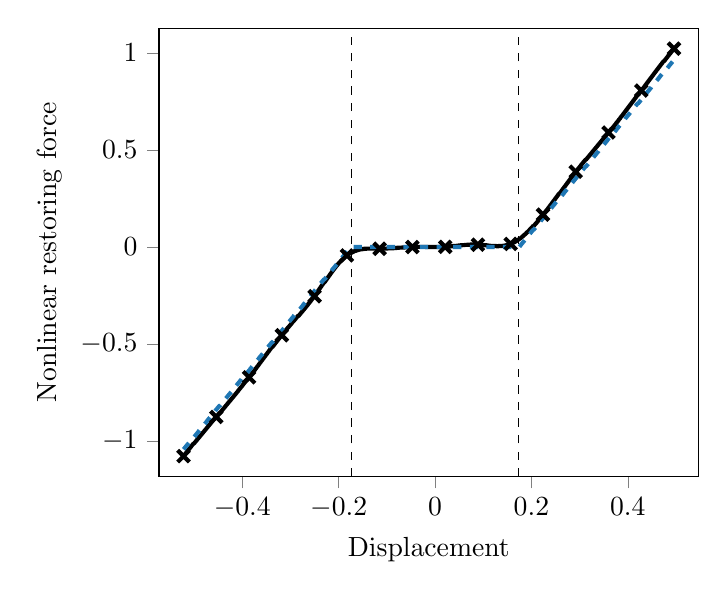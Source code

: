 % This file was created by matplotlib2tikz v0.6.14.
\begin{tikzpicture}

\definecolor{color0}{rgb}{0.122,0.467,0.706}

\begin{axis}[
xlabel={Displacement},
ylabel={Nonlinear restoring force},
xmin=-0.573, xmax=0.547,
ymin=-1.182, ymax=1.127,
xtick={-0.6,-0.4,-0.2,0,0.2,0.4,0.6},
%xticklabels={,−0.4,−0.2,0.0,0.2,0.4,},
ytick={-1.5,-1,-0.5,0,0.5,1,1.5},
minor xtick={},
minor ytick={},
tick align=outside,
tick pos=left,
x grid style={white!69.02!black},
y grid style={white!69.02!black}
]

\path [draw=black, dashed, fill opacity=0] (axis cs:-0.174,-1.182)
--(axis cs:-0.174,1.127);

\path [draw=black, dashed, fill opacity=0] (axis cs:0.174,-1.182)
--(axis cs:0.174,1.127);

\addplot [line width=1.5pt, black, forget plot]
table {%
-0.522 -1.077
-0.521 -1.073
-0.52 -1.07
-0.519 -1.067
-0.518 -1.064
-0.517 -1.061
-0.516 -1.058
-0.515 -1.054
-0.514 -1.051
-0.513 -1.048
-0.512 -1.045
-0.511 -1.042
-0.51 -1.039
-0.509 -1.036
-0.508 -1.033
-0.507 -1.03
-0.506 -1.026
-0.505 -1.023
-0.504 -1.02
-0.503 -1.017
-0.502 -1.014
-0.5 -1.011
-0.499 -1.008
-0.498 -1.005
-0.497 -1.002
-0.496 -0.999
-0.495 -0.996
-0.494 -0.993
-0.493 -0.99
-0.492 -0.987
-0.491 -0.984
-0.49 -0.981
-0.489 -0.978
-0.488 -0.975
-0.487 -0.972
-0.486 -0.969
-0.485 -0.966
-0.484 -0.963
-0.483 -0.96
-0.482 -0.957
-0.481 -0.954
-0.48 -0.951
-0.479 -0.948
-0.478 -0.945
-0.477 -0.942
-0.476 -0.939
-0.475 -0.936
-0.474 -0.933
-0.473 -0.93
-0.472 -0.927
-0.471 -0.924
-0.47 -0.921
-0.469 -0.918
-0.468 -0.915
-0.467 -0.912
-0.466 -0.909
-0.465 -0.906
-0.464 -0.903
-0.463 -0.9
-0.462 -0.897
-0.461 -0.894
-0.46 -0.891
-0.459 -0.889
-0.458 -0.886
-0.457 -0.883
-0.456 -0.88
-0.455 -0.877
-0.454 -0.874
-0.453 -0.871
-0.452 -0.868
-0.451 -0.865
-0.45 -0.862
-0.449 -0.859
-0.448 -0.856
-0.446 -0.853
-0.445 -0.85
-0.444 -0.847
-0.443 -0.844
-0.442 -0.841
-0.441 -0.838
-0.44 -0.835
-0.439 -0.832
-0.438 -0.829
-0.437 -0.826
-0.436 -0.823
-0.435 -0.82
-0.434 -0.817
-0.433 -0.814
-0.432 -0.811
-0.431 -0.808
-0.43 -0.805
-0.429 -0.802
-0.428 -0.799
-0.427 -0.796
-0.426 -0.793
-0.425 -0.79
-0.424 -0.787
-0.423 -0.784
-0.422 -0.781
-0.421 -0.778
-0.42 -0.775
-0.419 -0.772
-0.418 -0.769
-0.417 -0.766
-0.416 -0.763
-0.415 -0.76
-0.414 -0.757
-0.413 -0.754
-0.412 -0.751
-0.411 -0.748
-0.41 -0.745
-0.409 -0.742
-0.408 -0.738
-0.407 -0.735
-0.406 -0.732
-0.405 -0.729
-0.404 -0.726
-0.403 -0.723
-0.402 -0.72
-0.401 -0.717
-0.4 -0.714
-0.399 -0.71
-0.398 -0.707
-0.397 -0.704
-0.396 -0.701
-0.395 -0.698
-0.394 -0.695
-0.393 -0.691
-0.391 -0.688
-0.39 -0.685
-0.389 -0.682
-0.388 -0.679
-0.387 -0.675
-0.386 -0.672
-0.385 -0.669
-0.384 -0.666
-0.383 -0.662
-0.382 -0.659
-0.381 -0.656
-0.38 -0.653
-0.379 -0.649
-0.378 -0.646
-0.377 -0.643
-0.376 -0.639
-0.375 -0.636
-0.374 -0.633
-0.373 -0.629
-0.372 -0.626
-0.371 -0.623
-0.37 -0.619
-0.369 -0.616
-0.368 -0.613
-0.367 -0.61
-0.366 -0.606
-0.365 -0.603
-0.364 -0.599
-0.363 -0.596
-0.362 -0.593
-0.361 -0.589
-0.36 -0.586
-0.359 -0.583
-0.358 -0.579
-0.357 -0.576
-0.356 -0.573
-0.355 -0.569
-0.354 -0.566
-0.353 -0.563
-0.352 -0.559
-0.351 -0.556
-0.35 -0.553
-0.349 -0.55
-0.348 -0.546
-0.347 -0.543
-0.346 -0.54
-0.345 -0.536
-0.344 -0.533
-0.343 -0.53
-0.342 -0.526
-0.341 -0.523
-0.34 -0.52
-0.339 -0.517
-0.337 -0.513
-0.336 -0.51
-0.335 -0.507
-0.334 -0.504
-0.333 -0.5
-0.332 -0.497
-0.331 -0.494
-0.33 -0.491
-0.329 -0.488
-0.328 -0.484
-0.327 -0.481
-0.326 -0.478
-0.325 -0.475
-0.324 -0.472
-0.323 -0.469
-0.322 -0.466
-0.321 -0.462
-0.32 -0.459
-0.319 -0.456
-0.318 -0.453
-0.317 -0.45
-0.316 -0.447
-0.315 -0.444
-0.314 -0.441
-0.313 -0.438
-0.312 -0.435
-0.311 -0.432
-0.31 -0.429
-0.309 -0.426
-0.308 -0.423
-0.307 -0.42
-0.306 -0.417
-0.305 -0.414
-0.304 -0.412
-0.303 -0.409
-0.302 -0.406
-0.301 -0.403
-0.3 -0.4
-0.299 -0.397
-0.298 -0.394
-0.297 -0.391
-0.296 -0.388
-0.295 -0.385
-0.294 -0.383
-0.293 -0.38
-0.292 -0.377
-0.291 -0.374
-0.29 -0.371
-0.289 -0.368
-0.288 -0.365
-0.287 -0.362
-0.286 -0.359
-0.285 -0.356
-0.283 -0.354
-0.282 -0.351
-0.281 -0.348
-0.28 -0.345
-0.279 -0.342
-0.278 -0.339
-0.277 -0.336
-0.276 -0.333
-0.275 -0.33
-0.274 -0.327
-0.273 -0.324
-0.272 -0.321
-0.271 -0.318
-0.27 -0.315
-0.269 -0.312
-0.268 -0.309
-0.267 -0.306
-0.266 -0.303
-0.265 -0.3
-0.264 -0.297
-0.263 -0.293
-0.262 -0.29
-0.261 -0.287
-0.26 -0.284
-0.259 -0.281
-0.258 -0.278
-0.257 -0.274
-0.256 -0.271
-0.255 -0.268
-0.254 -0.264
-0.253 -0.261
-0.252 -0.258
-0.251 -0.254
-0.25 -0.251
-0.249 -0.248
-0.248 -0.244
-0.247 -0.241
-0.246 -0.237
-0.245 -0.234
-0.244 -0.23
-0.243 -0.227
-0.242 -0.223
-0.241 -0.22
-0.24 -0.216
-0.239 -0.213
-0.238 -0.209
-0.237 -0.205
-0.236 -0.202
-0.235 -0.198
-0.234 -0.195
-0.233 -0.191
-0.232 -0.188
-0.231 -0.184
-0.229 -0.18
-0.228 -0.177
-0.227 -0.173
-0.226 -0.17
-0.225 -0.166
-0.224 -0.163
-0.223 -0.159
-0.222 -0.156
-0.221 -0.152
-0.22 -0.149
-0.219 -0.145
-0.218 -0.142
-0.217 -0.138
-0.216 -0.135
-0.215 -0.131
-0.214 -0.128
-0.213 -0.125
-0.212 -0.121
-0.211 -0.118
-0.21 -0.115
-0.209 -0.112
-0.208 -0.108
-0.207 -0.105
-0.206 -0.102
-0.205 -0.099
-0.204 -0.096
-0.203 -0.093
-0.202 -0.09
-0.201 -0.087
-0.2 -0.084
-0.199 -0.081
-0.198 -0.079
-0.197 -0.076
-0.196 -0.073
-0.195 -0.07
-0.194 -0.068
-0.193 -0.065
-0.192 -0.063
-0.191 -0.06
-0.19 -0.058
-0.189 -0.056
-0.188 -0.053
-0.187 -0.051
-0.186 -0.049
-0.185 -0.047
-0.184 -0.045
-0.183 -0.043
-0.182 -0.041
-0.181 -0.039
-0.18 -0.038
-0.179 -0.036
-0.178 -0.034
-0.177 -0.033
-0.176 -0.031
-0.174 -0.03
-0.173 -0.029
-0.172 -0.027
-0.171 -0.026
-0.17 -0.025
-0.169 -0.024
-0.168 -0.022
-0.167 -0.021
-0.166 -0.02
-0.165 -0.019
-0.164 -0.019
-0.163 -0.018
-0.162 -0.017
-0.161 -0.016
-0.16 -0.015
-0.159 -0.015
-0.158 -0.014
-0.157 -0.013
-0.156 -0.013
-0.155 -0.012
-0.154 -0.012
-0.153 -0.011
-0.152 -0.011
-0.151 -0.011
-0.15 -0.01
-0.149 -0.01
-0.148 -0.01
-0.147 -0.009
-0.146 -0.009
-0.145 -0.009
-0.144 -0.009
-0.143 -0.009
-0.142 -0.008
-0.141 -0.008
-0.14 -0.008
-0.139 -0.008
-0.138 -0.008
-0.137 -0.008
-0.136 -0.008
-0.135 -0.008
-0.134 -0.008
-0.133 -0.008
-0.132 -0.008
-0.131 -0.008
-0.13 -0.008
-0.129 -0.008
-0.128 -0.008
-0.127 -0.008
-0.126 -0.008
-0.125 -0.008
-0.124 -0.008
-0.123 -0.008
-0.122 -0.008
-0.12 -0.008
-0.119 -0.008
-0.118 -0.008
-0.117 -0.008
-0.116 -0.009
-0.115 -0.009
-0.114 -0.009
-0.113 -0.009
-0.112 -0.009
-0.111 -0.009
-0.11 -0.008
-0.109 -0.008
-0.108 -0.008
-0.107 -0.008
-0.106 -0.008
-0.105 -0.008
-0.104 -0.008
-0.103 -0.008
-0.102 -0.008
-0.101 -0.008
-0.1 -0.008
-0.099 -0.008
-0.098 -0.007
-0.097 -0.007
-0.096 -0.007
-0.095 -0.007
-0.094 -0.007
-0.093 -0.007
-0.092 -0.007
-0.091 -0.006
-0.09 -0.006
-0.089 -0.006
-0.088 -0.006
-0.087 -0.006
-0.086 -0.006
-0.085 -0.005
-0.084 -0.005
-0.083 -0.005
-0.082 -0.005
-0.081 -0.005
-0.08 -0.005
-0.079 -0.004
-0.078 -0.004
-0.077 -0.004
-0.076 -0.004
-0.075 -0.004
-0.074 -0.003
-0.073 -0.003
-0.072 -0.003
-0.071 -0.003
-0.07 -0.003
-0.069 -0.003
-0.068 -0.002
-0.066 -0.002
-0.065 -0.002
-0.064 -0.002
-0.063 -0.002
-0.062 -0.001
-0.061 -0.001
-0.06 -0.001
-0.059 -0.001
-0.058 -0.001
-0.057 -0.001
-0.056 -0.001
-0.055 -0.0
-0.054 -0.0
-0.053 -0.0
-0.052 -9.677e-05
-0.051 1.249e-05
-0.05 0.0
-0.049 0.0
-0.048 0.0
-0.047 0.0
-0.046 0.0
-0.045 0.001
-0.044 0.001
-0.043 0.001
-0.042 0.001
-0.041 0.001
-0.04 0.001
-0.039 0.001
-0.038 0.001
-0.037 0.001
-0.036 0.001
-0.035 0.001
-0.034 0.001
-0.033 0.001
-0.032 0.001
-0.031 0.001
-0.03 0.001
-0.029 0.001
-0.028 0.001
-0.027 0.001
-0.026 0.001
-0.025 0.001
-0.024 0.001
-0.023 0.001
-0.022 0.001
-0.021 0.001
-0.02 0.001
-0.019 0.0
-0.018 0.0
-0.017 0.0
-0.016 0.0
-0.015 0.0
-0.014 0.0
-0.012 0.0
-0.011 0.0
-0.01 0.0
-0.009 0.0
-0.008 0.0
-0.007 9.76e-05
-0.006 7.375e-05
-0.005 5.267e-05
-0.004 3.464e-05
-0.003 1.99e-05
-0.002 8.737e-06
-0.001 1.4e-06
-0.0 -1.841e-06
0.001 -7.253e-07
0.002 5.013e-06
0.003 1.564e-05
0.004 3.141e-05
0.005 5.26e-05
0.006 7.946e-05
0.007 0.0
0.008 0.0
0.009 0.0
0.01 0.0
0.011 0.0
0.012 0.0
0.013 0.0
0.014 0.001
0.015 0.001
0.016 0.001
0.017 0.001
0.018 0.001
0.019 0.001
0.02 0.001
0.021 0.001
0.022 0.001
0.023 0.002
0.024 0.002
0.025 0.002
0.026 0.002
0.027 0.002
0.028 0.003
0.029 0.003
0.03 0.003
0.031 0.003
0.032 0.003
0.033 0.004
0.034 0.004
0.035 0.004
0.036 0.004
0.037 0.005
0.038 0.005
0.039 0.005
0.04 0.005
0.042 0.006
0.043 0.006
0.044 0.006
0.045 0.006
0.046 0.007
0.047 0.007
0.048 0.007
0.049 0.008
0.05 0.008
0.051 0.008
0.052 0.008
0.053 0.009
0.054 0.009
0.055 0.009
0.056 0.009
0.057 0.01
0.058 0.01
0.059 0.01
0.06 0.01
0.061 0.01
0.062 0.011
0.063 0.011
0.064 0.011
0.065 0.011
0.066 0.011
0.067 0.012
0.068 0.012
0.069 0.012
0.07 0.012
0.071 0.012
0.072 0.012
0.073 0.012
0.074 0.013
0.075 0.013
0.076 0.013
0.077 0.013
0.078 0.013
0.079 0.013
0.08 0.013
0.081 0.013
0.082 0.013
0.083 0.013
0.084 0.013
0.085 0.013
0.086 0.013
0.087 0.013
0.088 0.012
0.089 0.012
0.09 0.012
0.091 0.012
0.092 0.012
0.093 0.012
0.094 0.012
0.095 0.011
0.097 0.011
0.098 0.011
0.099 0.011
0.1 0.01
0.101 0.01
0.102 0.01
0.103 0.01
0.104 0.009
0.105 0.009
0.106 0.009
0.107 0.009
0.108 0.008
0.109 0.008
0.11 0.008
0.111 0.007
0.112 0.007
0.113 0.007
0.114 0.007
0.115 0.006
0.116 0.006
0.117 0.006
0.118 0.006
0.119 0.006
0.12 0.005
0.121 0.005
0.122 0.005
0.123 0.005
0.124 0.005
0.125 0.005
0.126 0.005
0.127 0.005
0.128 0.004
0.129 0.004
0.13 0.004
0.131 0.004
0.132 0.005
0.133 0.005
0.134 0.005
0.135 0.005
0.136 0.005
0.137 0.005
0.138 0.005
0.139 0.006
0.14 0.006
0.141 0.006
0.142 0.007
0.143 0.007
0.144 0.007
0.145 0.008
0.146 0.008
0.147 0.009
0.148 0.01
0.149 0.01
0.151 0.011
0.152 0.012
0.153 0.012
0.154 0.013
0.155 0.014
0.156 0.015
0.157 0.016
0.158 0.017
0.159 0.018
0.16 0.019
0.161 0.02
0.162 0.022
0.163 0.023
0.164 0.024
0.165 0.025
0.166 0.027
0.167 0.028
0.168 0.03
0.169 0.031
0.17 0.033
0.171 0.035
0.172 0.036
0.173 0.038
0.174 0.04
0.175 0.042
0.176 0.043
0.177 0.045
0.178 0.047
0.179 0.049
0.18 0.051
0.181 0.053
0.182 0.055
0.183 0.057
0.184 0.06
0.185 0.062
0.186 0.064
0.187 0.066
0.188 0.068
0.189 0.071
0.19 0.073
0.191 0.076
0.192 0.078
0.193 0.08
0.194 0.083
0.195 0.085
0.196 0.088
0.197 0.091
0.198 0.093
0.199 0.096
0.2 0.098
0.201 0.101
0.202 0.104
0.203 0.107
0.205 0.109
0.206 0.112
0.207 0.115
0.208 0.118
0.209 0.121
0.21 0.123
0.211 0.126
0.212 0.129
0.213 0.132
0.214 0.135
0.215 0.138
0.216 0.141
0.217 0.144
0.218 0.147
0.219 0.15
0.22 0.153
0.221 0.156
0.222 0.159
0.223 0.162
0.224 0.166
0.225 0.169
0.226 0.172
0.227 0.175
0.228 0.178
0.229 0.181
0.23 0.185
0.231 0.188
0.232 0.191
0.233 0.194
0.234 0.197
0.235 0.201
0.236 0.204
0.237 0.207
0.238 0.211
0.239 0.214
0.24 0.217
0.241 0.22
0.242 0.224
0.243 0.227
0.244 0.23
0.245 0.234
0.246 0.237
0.247 0.24
0.248 0.244
0.249 0.247
0.25 0.25
0.251 0.254
0.252 0.257
0.253 0.26
0.254 0.264
0.255 0.267
0.256 0.271
0.257 0.274
0.259 0.277
0.26 0.281
0.261 0.284
0.262 0.287
0.263 0.291
0.264 0.294
0.265 0.298
0.266 0.301
0.267 0.304
0.268 0.308
0.269 0.311
0.27 0.314
0.271 0.318
0.272 0.321
0.273 0.324
0.274 0.328
0.275 0.331
0.276 0.334
0.277 0.338
0.278 0.341
0.279 0.344
0.28 0.348
0.281 0.351
0.282 0.354
0.283 0.358
0.284 0.361
0.285 0.364
0.286 0.367
0.287 0.371
0.288 0.374
0.289 0.377
0.29 0.38
0.291 0.384
0.292 0.387
0.293 0.39
0.294 0.393
0.295 0.396
0.296 0.4
0.297 0.403
0.298 0.406
0.299 0.409
0.3 0.412
0.301 0.415
0.302 0.418
0.303 0.422
0.304 0.425
0.305 0.428
0.306 0.431
0.307 0.434
0.308 0.437
0.309 0.44
0.31 0.443
0.311 0.446
0.312 0.449
0.314 0.452
0.315 0.455
0.316 0.458
0.317 0.461
0.318 0.464
0.319 0.467
0.32 0.47
0.321 0.473
0.322 0.476
0.323 0.479
0.324 0.482
0.325 0.485
0.326 0.488
0.327 0.491
0.328 0.494
0.329 0.497
0.33 0.5
0.331 0.503
0.332 0.506
0.333 0.509
0.334 0.512
0.335 0.515
0.336 0.518
0.337 0.521
0.338 0.524
0.339 0.527
0.34 0.53
0.341 0.533
0.342 0.536
0.343 0.539
0.344 0.542
0.345 0.545
0.346 0.548
0.347 0.551
0.348 0.554
0.349 0.557
0.35 0.56
0.351 0.563
0.352 0.566
0.353 0.569
0.354 0.572
0.355 0.575
0.356 0.578
0.357 0.581
0.358 0.585
0.359 0.588
0.36 0.591
0.361 0.594
0.362 0.597
0.363 0.6
0.364 0.603
0.365 0.606
0.366 0.609
0.368 0.612
0.369 0.616
0.37 0.619
0.371 0.622
0.372 0.625
0.373 0.628
0.374 0.631
0.375 0.634
0.376 0.638
0.377 0.641
0.378 0.644
0.379 0.647
0.38 0.65
0.381 0.654
0.382 0.657
0.383 0.66
0.384 0.663
0.385 0.667
0.386 0.67
0.387 0.673
0.388 0.676
0.389 0.679
0.39 0.683
0.391 0.686
0.392 0.689
0.393 0.692
0.394 0.696
0.395 0.699
0.396 0.702
0.397 0.706
0.398 0.709
0.399 0.712
0.4 0.715
0.401 0.719
0.402 0.722
0.403 0.725
0.404 0.729
0.405 0.732
0.406 0.735
0.407 0.738
0.408 0.742
0.409 0.745
0.41 0.748
0.411 0.752
0.412 0.755
0.413 0.758
0.414 0.762
0.415 0.765
0.416 0.768
0.417 0.772
0.418 0.775
0.419 0.778
0.42 0.782
0.422 0.785
0.423 0.788
0.424 0.791
0.425 0.795
0.426 0.798
0.427 0.801
0.428 0.805
0.429 0.808
0.43 0.811
0.431 0.815
0.432 0.818
0.433 0.821
0.434 0.825
0.435 0.828
0.436 0.831
0.437 0.835
0.438 0.838
0.439 0.841
0.44 0.845
0.441 0.848
0.442 0.851
0.443 0.855
0.444 0.858
0.445 0.861
0.446 0.865
0.447 0.868
0.448 0.871
0.449 0.874
0.45 0.878
0.451 0.881
0.452 0.884
0.453 0.888
0.454 0.891
0.455 0.894
0.456 0.898
0.457 0.901
0.458 0.904
0.459 0.907
0.46 0.911
0.461 0.914
0.462 0.917
0.463 0.92
0.464 0.924
0.465 0.927
0.466 0.93
0.467 0.933
0.468 0.937
0.469 0.94
0.47 0.943
0.471 0.946
0.472 0.95
0.473 0.953
0.474 0.956
0.476 0.959
0.477 0.962
0.478 0.966
0.479 0.969
0.48 0.972
0.481 0.975
0.482 0.978
0.483 0.982
0.484 0.985
0.485 0.988
0.486 0.991
0.487 0.994
0.488 0.997
0.489 1.0
0.49 1.004
0.491 1.007
0.492 1.01
0.493 1.013
0.494 1.016
0.495 1.019
0.496 1.022
};
\addplot [line width=1.5pt, black, mark=x, mark size=3, mark options={solid}, only marks, forget plot]
table {%
-0.522 -1.077
-0.454 -0.875
-0.386 -0.671
-0.318 -0.454
-0.25 -0.253
-0.183 -0.043
-0.115 -0.009
-0.047 0.0
0.021 0.001
0.089 0.012
0.157 0.016
0.224 0.167
0.292 0.388
0.36 0.59
0.428 0.806
0.496 1.022
};
\addplot [line width=1.5pt, color0, dashed, forget plot]
table {%
-0.522 -1.042
-0.521 -1.039
-0.52 -1.036
-0.519 -1.033
-0.518 -1.03
-0.517 -1.027
-0.516 -1.024
-0.515 -1.021
-0.514 -1.018
-0.513 -1.015
-0.512 -1.012
-0.511 -1.009
-0.51 -1.005
-0.509 -1.002
-0.508 -0.999
-0.507 -0.996
-0.506 -0.993
-0.505 -0.99
-0.504 -0.987
-0.503 -0.984
-0.502 -0.981
-0.5 -0.978
-0.499 -0.975
-0.498 -0.972
-0.497 -0.969
-0.496 -0.966
-0.495 -0.963
-0.494 -0.96
-0.493 -0.957
-0.492 -0.954
-0.491 -0.95
-0.49 -0.947
-0.489 -0.944
-0.488 -0.941
-0.487 -0.938
-0.486 -0.935
-0.485 -0.932
-0.484 -0.929
-0.483 -0.926
-0.482 -0.923
-0.481 -0.92
-0.48 -0.917
-0.479 -0.914
-0.478 -0.911
-0.477 -0.908
-0.476 -0.905
-0.475 -0.902
-0.474 -0.899
-0.473 -0.895
-0.472 -0.892
-0.471 -0.889
-0.47 -0.886
-0.469 -0.883
-0.468 -0.88
-0.467 -0.877
-0.466 -0.874
-0.465 -0.871
-0.464 -0.868
-0.463 -0.865
-0.462 -0.862
-0.461 -0.859
-0.46 -0.856
-0.459 -0.853
-0.458 -0.85
-0.457 -0.847
-0.456 -0.843
-0.455 -0.84
-0.454 -0.837
-0.453 -0.834
-0.452 -0.831
-0.451 -0.828
-0.45 -0.825
-0.449 -0.822
-0.448 -0.819
-0.446 -0.816
-0.445 -0.813
-0.444 -0.81
-0.443 -0.807
-0.442 -0.804
-0.441 -0.801
-0.44 -0.798
-0.439 -0.795
-0.438 -0.792
-0.437 -0.788
-0.436 -0.785
-0.435 -0.782
-0.434 -0.779
-0.433 -0.776
-0.432 -0.773
-0.431 -0.77
-0.43 -0.767
-0.429 -0.764
-0.428 -0.761
-0.427 -0.758
-0.426 -0.755
-0.425 -0.752
-0.424 -0.749
-0.423 -0.746
-0.422 -0.743
-0.421 -0.74
-0.42 -0.737
-0.419 -0.733
-0.418 -0.73
-0.417 -0.727
-0.416 -0.724
-0.415 -0.721
-0.414 -0.718
-0.413 -0.715
-0.412 -0.712
-0.411 -0.709
-0.41 -0.706
-0.409 -0.703
-0.408 -0.7
-0.407 -0.697
-0.406 -0.694
-0.405 -0.691
-0.404 -0.688
-0.403 -0.685
-0.402 -0.682
-0.401 -0.678
-0.4 -0.675
-0.399 -0.672
-0.398 -0.669
-0.397 -0.666
-0.396 -0.663
-0.395 -0.66
-0.394 -0.657
-0.393 -0.654
-0.391 -0.651
-0.39 -0.648
-0.389 -0.645
-0.388 -0.642
-0.387 -0.639
-0.386 -0.636
-0.385 -0.633
-0.384 -0.63
-0.383 -0.626
-0.382 -0.623
-0.381 -0.62
-0.38 -0.617
-0.379 -0.614
-0.378 -0.611
-0.377 -0.608
-0.376 -0.605
-0.375 -0.602
-0.374 -0.599
-0.373 -0.596
-0.372 -0.593
-0.371 -0.59
-0.37 -0.587
-0.369 -0.584
-0.368 -0.581
-0.367 -0.578
-0.366 -0.575
-0.365 -0.571
-0.364 -0.568
-0.363 -0.565
-0.362 -0.562
-0.361 -0.559
-0.36 -0.556
-0.359 -0.553
-0.358 -0.55
-0.357 -0.547
-0.356 -0.544
-0.355 -0.541
-0.354 -0.538
-0.353 -0.535
-0.352 -0.532
-0.351 -0.529
-0.35 -0.526
-0.349 -0.523
-0.348 -0.52
-0.347 -0.516
-0.346 -0.513
-0.345 -0.51
-0.344 -0.507
-0.343 -0.504
-0.342 -0.501
-0.341 -0.498
-0.34 -0.495
-0.339 -0.492
-0.337 -0.489
-0.336 -0.486
-0.335 -0.483
-0.334 -0.48
-0.333 -0.477
-0.332 -0.474
-0.331 -0.471
-0.33 -0.468
-0.329 -0.465
-0.328 -0.461
-0.327 -0.458
-0.326 -0.455
-0.325 -0.452
-0.324 -0.449
-0.323 -0.446
-0.322 -0.443
-0.321 -0.44
-0.32 -0.437
-0.319 -0.434
-0.318 -0.431
-0.317 -0.428
-0.316 -0.425
-0.315 -0.422
-0.314 -0.419
-0.313 -0.416
-0.312 -0.413
-0.311 -0.409
-0.31 -0.406
-0.309 -0.403
-0.308 -0.4
-0.307 -0.397
-0.306 -0.394
-0.305 -0.391
-0.304 -0.388
-0.303 -0.385
-0.302 -0.382
-0.301 -0.379
-0.3 -0.376
-0.299 -0.373
-0.298 -0.37
-0.297 -0.367
-0.296 -0.364
-0.295 -0.361
-0.294 -0.358
-0.293 -0.354
-0.292 -0.351
-0.291 -0.348
-0.29 -0.345
-0.289 -0.342
-0.288 -0.339
-0.287 -0.336
-0.286 -0.333
-0.285 -0.33
-0.283 -0.327
-0.282 -0.324
-0.281 -0.321
-0.28 -0.318
-0.279 -0.315
-0.278 -0.312
-0.277 -0.309
-0.276 -0.306
-0.275 -0.303
-0.274 -0.299
-0.273 -0.296
-0.272 -0.293
-0.271 -0.29
-0.27 -0.287
-0.269 -0.284
-0.268 -0.281
-0.267 -0.278
-0.266 -0.275
-0.265 -0.272
-0.264 -0.269
-0.263 -0.266
-0.262 -0.263
-0.261 -0.26
-0.26 -0.257
-0.259 -0.254
-0.258 -0.251
-0.257 -0.248
-0.256 -0.244
-0.255 -0.241
-0.254 -0.238
-0.253 -0.235
-0.252 -0.232
-0.251 -0.229
-0.25 -0.226
-0.249 -0.223
-0.248 -0.22
-0.247 -0.217
-0.246 -0.214
-0.245 -0.211
-0.244 -0.208
-0.243 -0.205
-0.242 -0.202
-0.241 -0.199
-0.24 -0.196
-0.239 -0.192
-0.238 -0.189
-0.237 -0.186
-0.236 -0.183
-0.235 -0.18
-0.234 -0.177
-0.233 -0.174
-0.232 -0.171
-0.231 -0.168
-0.229 -0.165
-0.228 -0.162
-0.227 -0.159
-0.226 -0.156
-0.225 -0.153
-0.224 -0.15
-0.223 -0.147
-0.222 -0.144
-0.221 -0.141
-0.22 -0.137
-0.219 -0.134
-0.218 -0.131
-0.217 -0.128
-0.216 -0.125
-0.215 -0.122
-0.214 -0.119
-0.213 -0.116
-0.212 -0.113
-0.211 -0.11
-0.21 -0.107
-0.209 -0.104
-0.208 -0.101
-0.207 -0.098
-0.206 -0.095
-0.205 -0.092
-0.204 -0.089
-0.203 -0.086
-0.202 -0.082
-0.201 -0.079
-0.2 -0.076
-0.199 -0.073
-0.198 -0.07
-0.197 -0.067
-0.196 -0.064
-0.195 -0.061
-0.194 -0.058
-0.193 -0.055
-0.192 -0.052
-0.191 -0.049
-0.19 -0.046
-0.189 -0.043
-0.188 -0.04
-0.187 -0.037
-0.186 -0.034
-0.185 -0.031
-0.184 -0.027
-0.183 -0.024
-0.182 -0.021
-0.181 -0.018
-0.18 -0.015
-0.179 -0.012
-0.178 -0.009
-0.177 -0.006
-0.176 -0.003
-0.174 0
-0.173 0
-0.172 0
-0.171 0
-0.17 0
-0.169 0
-0.168 0
-0.167 0
-0.166 0
-0.165 0
-0.164 0
-0.163 0
-0.162 0
-0.161 0
-0.16 0
-0.159 0
-0.158 0
-0.157 0
-0.156 0
-0.155 0
-0.154 0
-0.153 0
-0.152 0
-0.151 0
-0.15 0
-0.149 0
-0.148 0
-0.147 0
-0.146 0
-0.145 0
-0.144 0
-0.143 0
-0.142 0
-0.141 0
-0.14 0
-0.139 0
-0.138 0
-0.137 0
-0.136 0
-0.135 0
-0.134 0
-0.133 0
-0.132 0
-0.131 0
-0.13 0
-0.129 0
-0.128 0
-0.127 0
-0.126 0
-0.125 0
-0.124 0
-0.123 0
-0.122 0
-0.12 0
-0.119 0
-0.118 0
-0.117 0
-0.116 0
-0.115 0
-0.114 0
-0.113 0
-0.112 0
-0.111 0
-0.11 0
-0.109 0
-0.108 0
-0.107 0
-0.106 0
-0.105 0
-0.104 0
-0.103 0
-0.102 0
-0.101 0
-0.1 0
-0.099 0
-0.098 0
-0.097 0
-0.096 0
-0.095 0
-0.094 0
-0.093 0
-0.092 0
-0.091 0
-0.09 0
-0.089 0
-0.088 0
-0.087 0
-0.086 0
-0.085 0
-0.084 0
-0.083 0
-0.082 0
-0.081 0
-0.08 0
-0.079 0
-0.078 0
-0.077 0
-0.076 0
-0.075 0
-0.074 0
-0.073 0
-0.072 0
-0.071 0
-0.07 0
-0.069 0
-0.068 0
-0.066 0
-0.065 0
-0.064 0
-0.063 0
-0.062 0
-0.061 0
-0.06 0
-0.059 0
-0.058 0
-0.057 0
-0.056 0
-0.055 0
-0.054 0
-0.053 0
-0.052 0
-0.051 0
-0.05 0
-0.049 0
-0.048 0
-0.047 0
-0.046 0
-0.045 0
-0.044 0
-0.043 0
-0.042 0
-0.041 0
-0.04 0
-0.039 0
-0.038 0
-0.037 0
-0.036 0
-0.035 0
-0.034 0
-0.033 0
-0.032 0
-0.031 0
-0.03 0
-0.029 0
-0.028 0
-0.027 0
-0.026 0
-0.025 0
-0.024 0
-0.023 0
-0.022 0
-0.021 0
-0.02 0
-0.019 0
-0.018 0
-0.017 0
-0.016 0
-0.015 0
-0.014 0
-0.012 0
-0.011 0
-0.01 0
-0.009 0
-0.008 0
-0.007 0
-0.006 0
-0.005 0
-0.004 0
-0.003 0
-0.002 0
-0.001 0
-0.0 0
0.001 0
0.002 0
0.003 0
0.004 0
0.005 0
0.006 0
0.007 0
0.008 0
0.009 0
0.01 0
0.011 0
0.012 0
0.013 0
0.014 0
0.015 0
0.016 0
0.017 0
0.018 0
0.019 0
0.02 0
0.021 0
0.022 0
0.023 0
0.024 0
0.025 0
0.026 0
0.027 0
0.028 0
0.029 0
0.03 0
0.031 0
0.032 0
0.033 0
0.034 0
0.035 0
0.036 0
0.037 0
0.038 0
0.039 0
0.04 0
0.042 0
0.043 0
0.044 0
0.045 0
0.046 0
0.047 0
0.048 0
0.049 0
0.05 0
0.051 0
0.052 0
0.053 0
0.054 0
0.055 0
0.056 0
0.057 0
0.058 0
0.059 0
0.06 0
0.061 0
0.062 0
0.063 0
0.064 0
0.065 0
0.066 0
0.067 0
0.068 0
0.069 0
0.07 0
0.071 0
0.072 0
0.073 0
0.074 0
0.075 0
0.076 0
0.077 0
0.078 0
0.079 0
0.08 0
0.081 0
0.082 0
0.083 0
0.084 0
0.085 0
0.086 0
0.087 0
0.088 0
0.089 0
0.09 0
0.091 0
0.092 0
0.093 0
0.094 0
0.095 0
0.097 0
0.098 0
0.099 0
0.1 0
0.101 0
0.102 0
0.103 0
0.104 0
0.105 0
0.106 0
0.107 0
0.108 0
0.109 0
0.11 0
0.111 0
0.112 0
0.113 0
0.114 0
0.115 0
0.116 0
0.117 0
0.118 0
0.119 0
0.12 0
0.121 0
0.122 0
0.123 0
0.124 0
0.125 0
0.126 0
0.127 0
0.128 0
0.129 0
0.13 0
0.131 0
0.132 0
0.133 0
0.134 0
0.135 0
0.136 0
0.137 0
0.138 0
0.139 0
0.14 0
0.141 0
0.142 0
0.143 0
0.144 0
0.145 0
0.146 0
0.147 0
0.148 0
0.149 0
0.151 0
0.152 0
0.153 0
0.154 0
0.155 0
0.156 0
0.157 0
0.158 0
0.159 0
0.16 0
0.161 0
0.162 0
0.163 0
0.164 0
0.165 0
0.166 0
0.167 0
0.168 0
0.169 0
0.17 0
0.171 0
0.172 0
0.173 0
0.174 0
0.175 0.001
0.176 0.004
0.177 0.007
0.178 0.011
0.179 0.014
0.18 0.017
0.181 0.02
0.182 0.023
0.183 0.026
0.184 0.029
0.185 0.032
0.186 0.035
0.187 0.038
0.188 0.041
0.189 0.044
0.19 0.047
0.191 0.05
0.192 0.053
0.193 0.056
0.194 0.059
0.195 0.063
0.196 0.066
0.197 0.069
0.198 0.072
0.199 0.075
0.2 0.078
0.201 0.081
0.202 0.084
0.203 0.087
0.205 0.09
0.206 0.093
0.207 0.096
0.208 0.099
0.209 0.102
0.21 0.105
0.211 0.108
0.212 0.111
0.213 0.114
0.214 0.118
0.215 0.121
0.216 0.124
0.217 0.127
0.218 0.13
0.219 0.133
0.22 0.136
0.221 0.139
0.222 0.142
0.223 0.145
0.224 0.148
0.225 0.151
0.226 0.154
0.227 0.157
0.228 0.16
0.229 0.163
0.23 0.166
0.231 0.169
0.232 0.173
0.233 0.176
0.234 0.179
0.235 0.182
0.236 0.185
0.237 0.188
0.238 0.191
0.239 0.194
0.24 0.197
0.241 0.2
0.242 0.203
0.243 0.206
0.244 0.209
0.245 0.212
0.246 0.215
0.247 0.218
0.248 0.221
0.249 0.224
0.25 0.228
0.251 0.231
0.252 0.234
0.253 0.237
0.254 0.24
0.255 0.243
0.256 0.246
0.257 0.249
0.259 0.252
0.26 0.255
0.261 0.258
0.262 0.261
0.263 0.264
0.264 0.267
0.265 0.27
0.266 0.273
0.267 0.276
0.268 0.28
0.269 0.283
0.27 0.286
0.271 0.289
0.272 0.292
0.273 0.295
0.274 0.298
0.275 0.301
0.276 0.304
0.277 0.307
0.278 0.31
0.279 0.313
0.28 0.316
0.281 0.319
0.282 0.322
0.283 0.325
0.284 0.328
0.285 0.331
0.286 0.335
0.287 0.338
0.288 0.341
0.289 0.344
0.29 0.347
0.291 0.35
0.292 0.353
0.293 0.356
0.294 0.359
0.295 0.362
0.296 0.365
0.297 0.368
0.298 0.371
0.299 0.374
0.3 0.377
0.301 0.38
0.302 0.383
0.303 0.386
0.304 0.39
0.305 0.393
0.306 0.396
0.307 0.399
0.308 0.402
0.309 0.405
0.31 0.408
0.311 0.411
0.312 0.414
0.314 0.417
0.315 0.42
0.316 0.423
0.317 0.426
0.318 0.429
0.319 0.432
0.32 0.435
0.321 0.438
0.322 0.441
0.323 0.445
0.324 0.448
0.325 0.451
0.326 0.454
0.327 0.457
0.328 0.46
0.329 0.463
0.33 0.466
0.331 0.469
0.332 0.472
0.333 0.475
0.334 0.478
0.335 0.481
0.336 0.484
0.337 0.487
0.338 0.49
0.339 0.493
0.34 0.497
0.341 0.5
0.342 0.503
0.343 0.506
0.344 0.509
0.345 0.512
0.346 0.515
0.347 0.518
0.348 0.521
0.349 0.524
0.35 0.527
0.351 0.53
0.352 0.533
0.353 0.536
0.354 0.539
0.355 0.542
0.356 0.545
0.357 0.548
0.358 0.552
0.359 0.555
0.36 0.558
0.361 0.561
0.362 0.564
0.363 0.567
0.364 0.57
0.365 0.573
0.366 0.576
0.368 0.579
0.369 0.582
0.37 0.585
0.371 0.588
0.372 0.591
0.373 0.594
0.374 0.597
0.375 0.6
0.376 0.603
0.377 0.607
0.378 0.61
0.379 0.613
0.38 0.616
0.381 0.619
0.382 0.622
0.383 0.625
0.384 0.628
0.385 0.631
0.386 0.634
0.387 0.637
0.388 0.64
0.389 0.643
0.39 0.646
0.391 0.649
0.392 0.652
0.393 0.655
0.394 0.658
0.395 0.662
0.396 0.665
0.397 0.668
0.398 0.671
0.399 0.674
0.4 0.677
0.401 0.68
0.402 0.683
0.403 0.686
0.404 0.689
0.405 0.692
0.406 0.695
0.407 0.698
0.408 0.701
0.409 0.704
0.41 0.707
0.411 0.71
0.412 0.714
0.413 0.717
0.414 0.72
0.415 0.723
0.416 0.726
0.417 0.729
0.418 0.732
0.419 0.735
0.42 0.738
0.422 0.741
0.423 0.744
0.424 0.747
0.425 0.75
0.426 0.753
0.427 0.756
0.428 0.759
0.429 0.762
0.43 0.765
0.431 0.769
0.432 0.772
0.433 0.775
0.434 0.778
0.435 0.781
0.436 0.784
0.437 0.787
0.438 0.79
0.439 0.793
0.44 0.796
0.441 0.799
0.442 0.802
0.443 0.805
0.444 0.808
0.445 0.811
0.446 0.814
0.447 0.817
0.448 0.82
0.449 0.824
0.45 0.827
0.451 0.83
0.452 0.833
0.453 0.836
0.454 0.839
0.455 0.842
0.456 0.845
0.457 0.848
0.458 0.851
0.459 0.854
0.46 0.857
0.461 0.86
0.462 0.863
0.463 0.866
0.464 0.869
0.465 0.872
0.466 0.875
0.467 0.879
0.468 0.882
0.469 0.885
0.47 0.888
0.471 0.891
0.472 0.894
0.473 0.897
0.474 0.9
0.476 0.903
0.477 0.906
0.478 0.909
0.479 0.912
0.48 0.915
0.481 0.918
0.482 0.921
0.483 0.924
0.484 0.927
0.485 0.931
0.486 0.934
0.487 0.937
0.488 0.94
0.489 0.943
0.49 0.946
0.491 0.949
0.492 0.952
0.493 0.955
0.494 0.958
0.495 0.961
0.496 0.964
};

\end{axis}

\end{tikzpicture}
